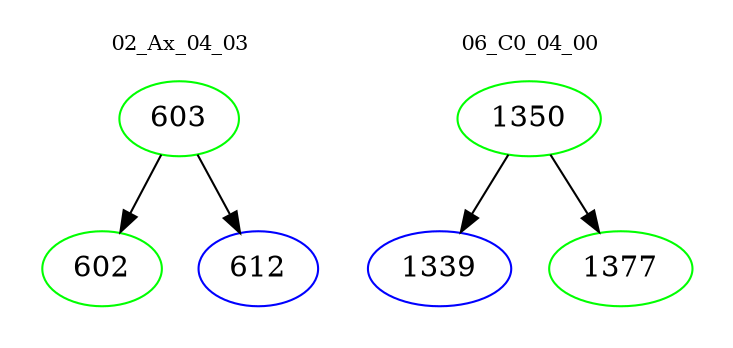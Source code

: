digraph{
subgraph cluster_0 {
color = white
label = "02_Ax_04_03";
fontsize=10;
T0_603 [label="603", color="green"]
T0_603 -> T0_602 [color="black"]
T0_602 [label="602", color="green"]
T0_603 -> T0_612 [color="black"]
T0_612 [label="612", color="blue"]
}
subgraph cluster_1 {
color = white
label = "06_C0_04_00";
fontsize=10;
T1_1350 [label="1350", color="green"]
T1_1350 -> T1_1339 [color="black"]
T1_1339 [label="1339", color="blue"]
T1_1350 -> T1_1377 [color="black"]
T1_1377 [label="1377", color="green"]
}
}
